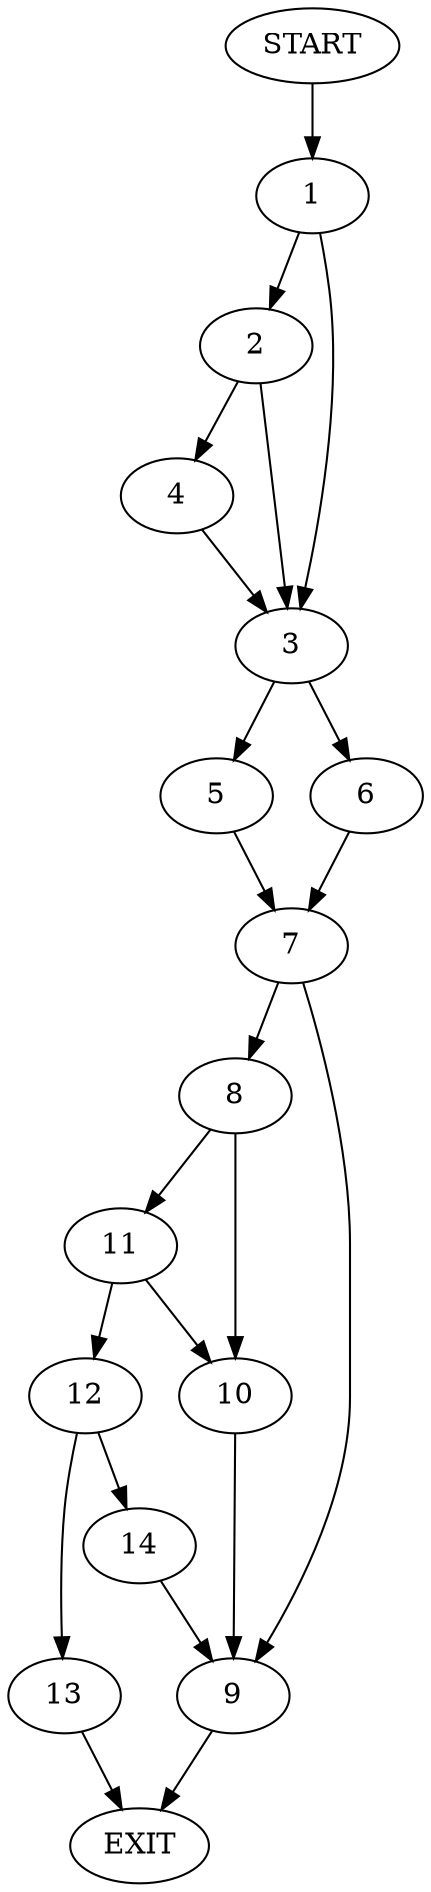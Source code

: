 digraph {
0 [label="START"]
15 [label="EXIT"]
0 -> 1
1 -> 2
1 -> 3
2 -> 4
2 -> 3
3 -> 5
3 -> 6
4 -> 3
6 -> 7
5 -> 7
7 -> 8
7 -> 9
8 -> 10
8 -> 11
9 -> 15
10 -> 9
11 -> 10
11 -> 12
12 -> 13
12 -> 14
14 -> 9
13 -> 15
}
